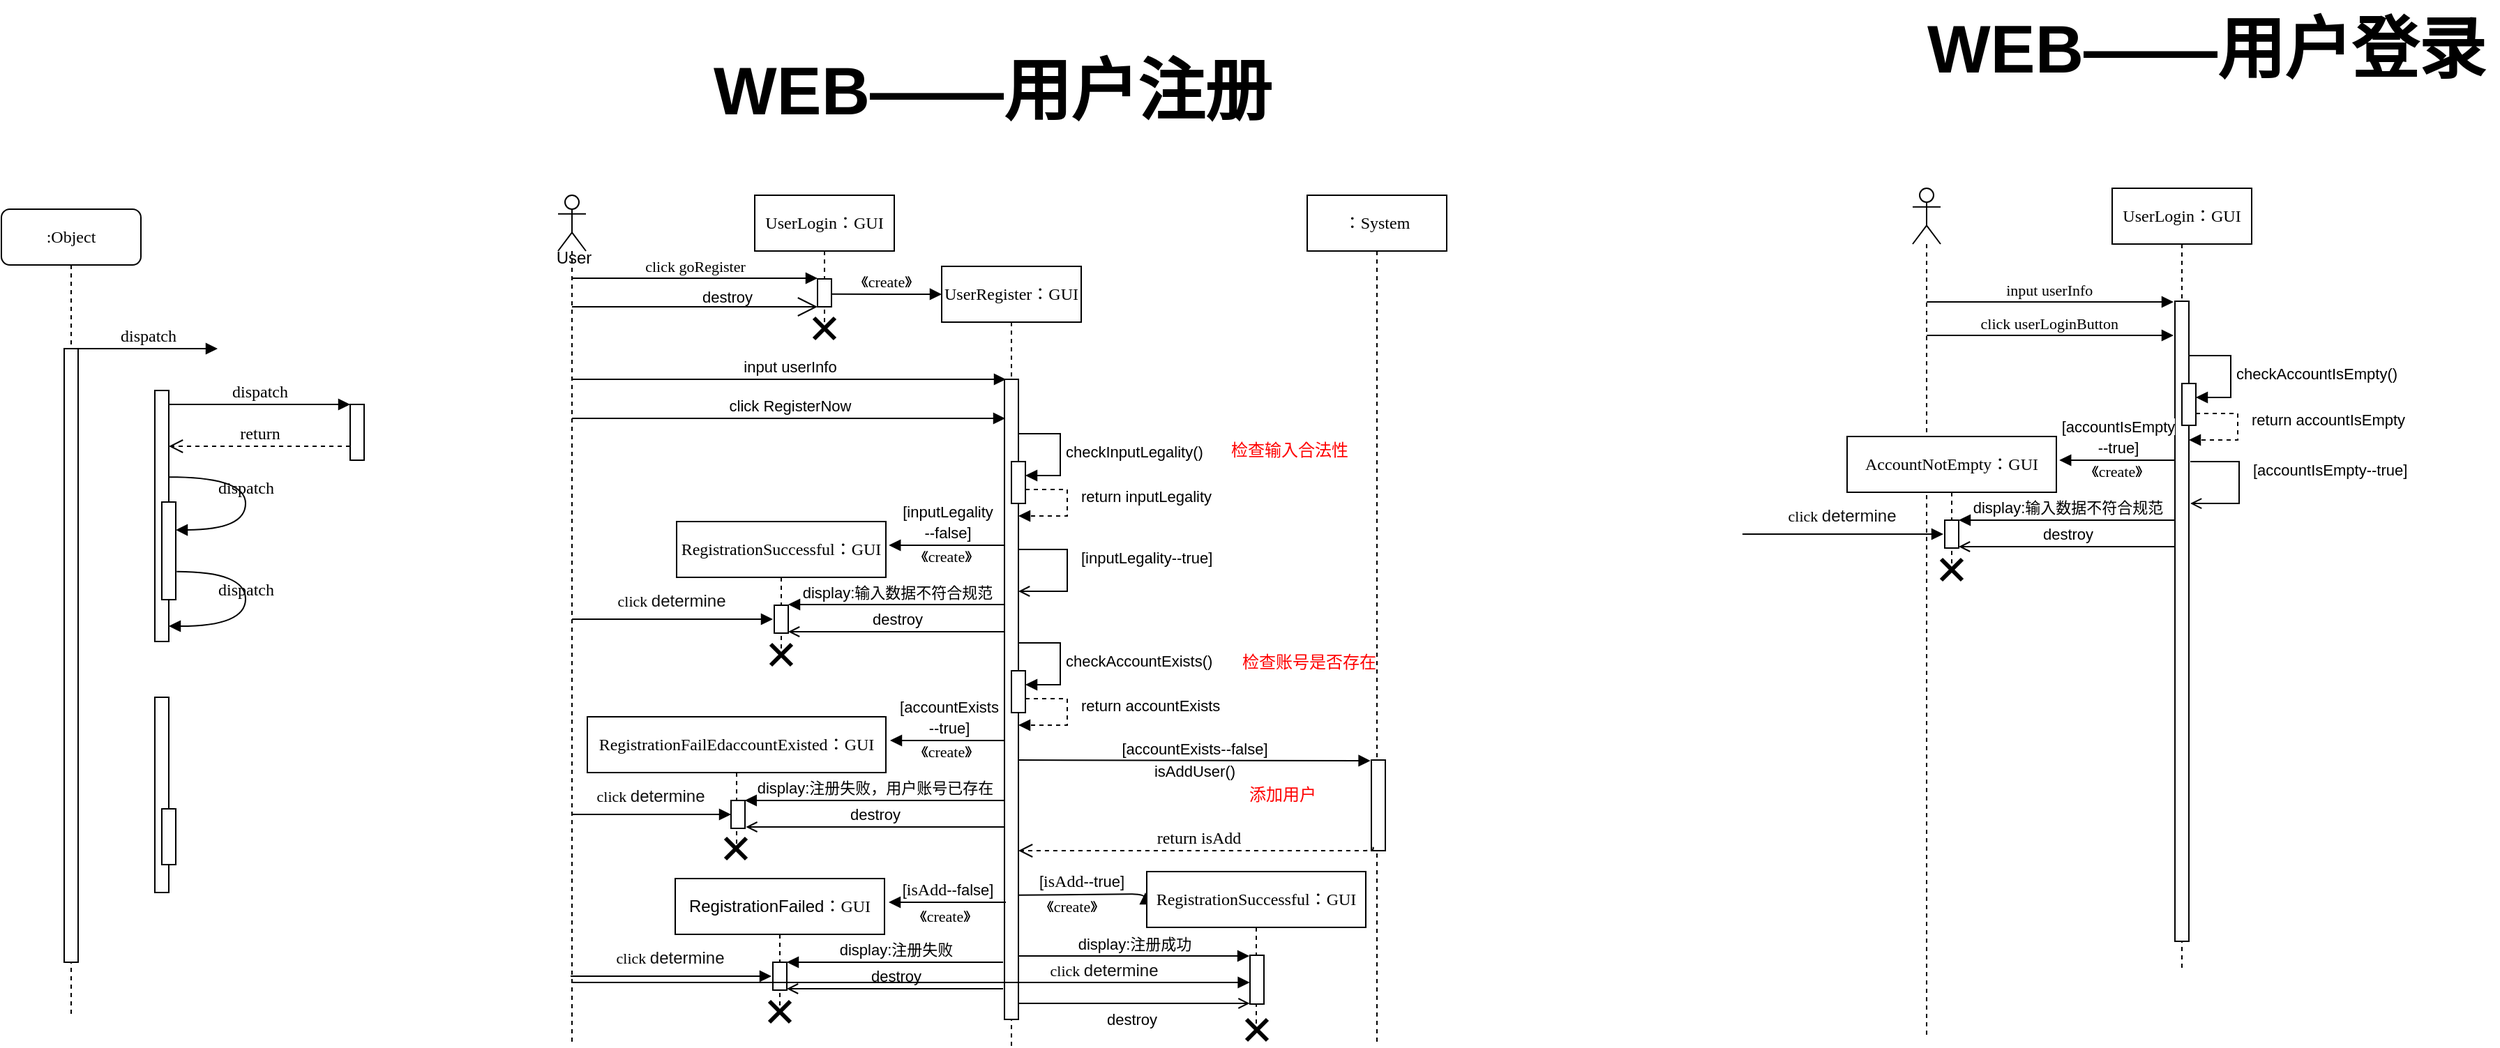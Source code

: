 <mxfile version="24.7.12">
  <diagram name="Page-1" id="13e1069c-82ec-6db2-03f1-153e76fe0fe0">
    <mxGraphModel dx="545" dy="1124" grid="1" gridSize="10" guides="1" tooltips="1" connect="1" arrows="1" fold="1" page="1" pageScale="1" pageWidth="1100" pageHeight="850" background="none" math="0" shadow="0">
      <root>
        <mxCell id="0" />
        <mxCell id="1" parent="0" />
        <mxCell id="7baba1c4bc27f4b0-8" value=":Object" style="shape=umlLifeline;perimeter=lifelinePerimeter;whiteSpace=wrap;html=1;container=1;collapsible=0;recursiveResize=0;outlineConnect=0;rounded=1;shadow=0;comic=0;labelBackgroundColor=none;strokeWidth=1;fontFamily=Verdana;fontSize=12;align=center;" parent="1" vertex="1">
          <mxGeometry y="80" width="100" height="580" as="geometry" />
        </mxCell>
        <mxCell id="7baba1c4bc27f4b0-9" value="" style="html=1;points=[];perimeter=orthogonalPerimeter;rounded=0;shadow=0;comic=0;labelBackgroundColor=none;strokeWidth=1;fontFamily=Verdana;fontSize=12;align=center;" parent="7baba1c4bc27f4b0-8" vertex="1">
          <mxGeometry x="45" y="100" width="10" height="440" as="geometry" />
        </mxCell>
        <mxCell id="7baba1c4bc27f4b0-16" value="" style="html=1;points=[];perimeter=orthogonalPerimeter;rounded=0;shadow=0;comic=0;labelBackgroundColor=none;strokeWidth=1;fontFamily=Verdana;fontSize=12;align=center;" parent="1" vertex="1">
          <mxGeometry x="110" y="210" width="10" height="180" as="geometry" />
        </mxCell>
        <mxCell id="7baba1c4bc27f4b0-19" value="" style="html=1;points=[];perimeter=orthogonalPerimeter;rounded=0;shadow=0;comic=0;labelBackgroundColor=none;strokeWidth=1;fontFamily=Verdana;fontSize=12;align=center;" parent="1" vertex="1">
          <mxGeometry x="250" y="220" width="10" height="40" as="geometry" />
        </mxCell>
        <mxCell id="7baba1c4bc27f4b0-20" value="dispatch" style="html=1;verticalAlign=bottom;endArrow=block;entryX=0;entryY=0;labelBackgroundColor=none;fontFamily=Verdana;fontSize=12;edgeStyle=elbowEdgeStyle;elbow=vertical;" parent="1" source="7baba1c4bc27f4b0-16" target="7baba1c4bc27f4b0-19" edge="1">
          <mxGeometry relative="1" as="geometry">
            <mxPoint x="175" y="220" as="sourcePoint" />
          </mxGeometry>
        </mxCell>
        <mxCell id="7baba1c4bc27f4b0-21" value="return" style="html=1;verticalAlign=bottom;endArrow=open;dashed=1;endSize=8;labelBackgroundColor=none;fontFamily=Verdana;fontSize=12;edgeStyle=elbowEdgeStyle;elbow=vertical;" parent="1" source="7baba1c4bc27f4b0-19" target="7baba1c4bc27f4b0-16" edge="1">
          <mxGeometry relative="1" as="geometry">
            <mxPoint x="175" y="296" as="targetPoint" />
            <Array as="points">
              <mxPoint x="195" y="250" />
              <mxPoint x="225" y="250" />
            </Array>
          </mxGeometry>
        </mxCell>
        <mxCell id="7baba1c4bc27f4b0-22" value="" style="html=1;points=[];perimeter=orthogonalPerimeter;rounded=0;shadow=0;comic=0;labelBackgroundColor=none;strokeWidth=1;fontFamily=Verdana;fontSize=12;align=center;" parent="1" vertex="1">
          <mxGeometry x="110" y="430" width="10" height="140" as="geometry" />
        </mxCell>
        <mxCell id="7baba1c4bc27f4b0-11" value="dispatch" style="html=1;verticalAlign=bottom;endArrow=block;entryX=0;entryY=0;labelBackgroundColor=none;fontFamily=Verdana;fontSize=12;edgeStyle=elbowEdgeStyle;elbow=vertical;" parent="1" source="7baba1c4bc27f4b0-9" edge="1">
          <mxGeometry relative="1" as="geometry">
            <mxPoint x="110" y="190" as="sourcePoint" />
            <mxPoint x="155" y="180" as="targetPoint" />
          </mxGeometry>
        </mxCell>
        <mxCell id="7baba1c4bc27f4b0-34" value="" style="html=1;points=[];perimeter=orthogonalPerimeter;rounded=0;shadow=0;comic=0;labelBackgroundColor=none;strokeWidth=1;fontFamily=Verdana;fontSize=12;align=center;" parent="1" vertex="1">
          <mxGeometry x="115" y="290" width="10" height="70" as="geometry" />
        </mxCell>
        <mxCell id="7baba1c4bc27f4b0-35" value="dispatch" style="html=1;verticalAlign=bottom;endArrow=block;labelBackgroundColor=none;fontFamily=Verdana;fontSize=12;elbow=vertical;edgeStyle=orthogonalEdgeStyle;curved=1;entryX=1;entryY=0.286;entryPerimeter=0;exitX=1.038;exitY=0.345;exitPerimeter=0;" parent="1" source="7baba1c4bc27f4b0-16" target="7baba1c4bc27f4b0-34" edge="1">
          <mxGeometry relative="1" as="geometry">
            <mxPoint x="-10" y="220" as="sourcePoint" />
            <mxPoint x="120" y="220" as="targetPoint" />
            <Array as="points">
              <mxPoint x="175" y="272" />
              <mxPoint x="175" y="310" />
            </Array>
          </mxGeometry>
        </mxCell>
        <mxCell id="7baba1c4bc27f4b0-36" value="dispatch" style="html=1;verticalAlign=bottom;endArrow=block;labelBackgroundColor=none;fontFamily=Verdana;fontSize=12;elbow=vertical;edgeStyle=orthogonalEdgeStyle;curved=1;exitX=1.066;exitY=0.713;exitPerimeter=0;" parent="1" source="7baba1c4bc27f4b0-34" edge="1">
          <mxGeometry relative="1" as="geometry">
            <mxPoint x="135.333" y="340" as="sourcePoint" />
            <mxPoint x="120" y="379" as="targetPoint" />
            <Array as="points">
              <mxPoint x="175" y="340" />
              <mxPoint x="175" y="379" />
            </Array>
          </mxGeometry>
        </mxCell>
        <mxCell id="7baba1c4bc27f4b0-37" value="" style="html=1;points=[];perimeter=orthogonalPerimeter;rounded=0;shadow=0;comic=0;labelBackgroundColor=none;strokeWidth=1;fontFamily=Verdana;fontSize=12;align=center;" parent="1" vertex="1">
          <mxGeometry x="115" y="510" width="10" height="40" as="geometry" />
        </mxCell>
        <mxCell id="dKDymttxxlob6EriKpyw-1" value="" style="shape=umlLifeline;perimeter=lifelinePerimeter;whiteSpace=wrap;html=1;container=1;dropTarget=0;collapsible=0;recursiveResize=0;outlineConnect=0;portConstraint=eastwest;newEdgeStyle={&quot;curved&quot;:0,&quot;rounded&quot;:0};participant=umlActor;" parent="1" vertex="1">
          <mxGeometry x="399" y="70" width="20" height="610" as="geometry" />
        </mxCell>
        <mxCell id="oTFlbFTRBiyo8Uv9YIAy-1" value="User" style="text;html=1;align=center;verticalAlign=middle;resizable=0;points=[];autosize=1;strokeColor=none;fillColor=none;" vertex="1" parent="1">
          <mxGeometry x="385" y="100" width="50" height="30" as="geometry" />
        </mxCell>
        <mxCell id="oTFlbFTRBiyo8Uv9YIAy-3" value="&lt;font style=&quot;font-size: 12px;&quot; face=&quot;Verdana&quot;&gt;UserLogin：GUI&lt;/font&gt;" style="shape=umlLifeline;perimeter=lifelinePerimeter;whiteSpace=wrap;html=1;container=1;dropTarget=0;collapsible=0;recursiveResize=0;outlineConnect=0;portConstraint=eastwest;newEdgeStyle={&quot;curved&quot;:0,&quot;rounded&quot;:0};" vertex="1" parent="1">
          <mxGeometry x="540" y="70" width="100" height="100" as="geometry" />
        </mxCell>
        <mxCell id="oTFlbFTRBiyo8Uv9YIAy-15" value="" style="shape=umlDestroy;whiteSpace=wrap;html=1;strokeWidth=3;targetShapes=umlLifeline;" vertex="1" parent="oTFlbFTRBiyo8Uv9YIAy-3">
          <mxGeometry x="42.5" y="88" width="15" height="15" as="geometry" />
        </mxCell>
        <mxCell id="oTFlbFTRBiyo8Uv9YIAy-5" value="" style="html=1;points=[];perimeter=orthogonalPerimeter;rounded=0;shadow=0;comic=0;labelBackgroundColor=none;strokeWidth=1;fontFamily=Verdana;fontSize=12;align=center;" vertex="1" parent="1">
          <mxGeometry x="585" y="130" width="10" height="20" as="geometry" />
        </mxCell>
        <mxCell id="oTFlbFTRBiyo8Uv9YIAy-7" value="&lt;font style=&quot;font-size: 11px;&quot;&gt;click&amp;nbsp;goRegister&lt;/font&gt;" style="html=1;verticalAlign=bottom;endArrow=block;entryX=0;entryY=0;labelBackgroundColor=none;fontFamily=Verdana;fontSize=12;edgeStyle=elbowEdgeStyle;elbow=vertical;" edge="1" parent="1" source="dKDymttxxlob6EriKpyw-1">
          <mxGeometry relative="1" as="geometry">
            <mxPoint x="480" y="130" as="sourcePoint" />
            <mxPoint x="585" y="129.5" as="targetPoint" />
          </mxGeometry>
        </mxCell>
        <mxCell id="oTFlbFTRBiyo8Uv9YIAy-8" value="&lt;p class=&quot;MsoNormal&quot;&gt;&lt;font style=&quot;font-size: 12px;&quot; face=&quot;Verdana&quot;&gt;UserRegister：GUI&lt;/font&gt;&lt;/p&gt;" style="shape=umlLifeline;perimeter=lifelinePerimeter;whiteSpace=wrap;html=1;container=1;dropTarget=0;collapsible=0;recursiveResize=0;outlineConnect=0;portConstraint=eastwest;newEdgeStyle={&quot;curved&quot;:0,&quot;rounded&quot;:0};" vertex="1" parent="1">
          <mxGeometry x="674" y="121" width="100" height="559" as="geometry" />
        </mxCell>
        <mxCell id="oTFlbFTRBiyo8Uv9YIAy-13" value="" style="html=1;points=[[0,0,0,0,5],[0,1,0,0,-5],[1,0,0,0,5],[1,1,0,0,-5]];perimeter=orthogonalPerimeter;outlineConnect=0;targetShapes=umlLifeline;portConstraint=eastwest;newEdgeStyle={&quot;curved&quot;:0,&quot;rounded&quot;:0};" vertex="1" parent="oTFlbFTRBiyo8Uv9YIAy-8">
          <mxGeometry x="45" y="81" width="10" height="459" as="geometry" />
        </mxCell>
        <mxCell id="oTFlbFTRBiyo8Uv9YIAy-17" value="" style="html=1;points=[[0,0,0,0,5],[0,1,0,0,-5],[1,0,0,0,5],[1,1,0,0,-5]];perimeter=orthogonalPerimeter;outlineConnect=0;targetShapes=umlLifeline;portConstraint=eastwest;newEdgeStyle={&quot;curved&quot;:0,&quot;rounded&quot;:0};" vertex="1" parent="oTFlbFTRBiyo8Uv9YIAy-8">
          <mxGeometry x="50" y="140" width="10" height="30" as="geometry" />
        </mxCell>
        <mxCell id="oTFlbFTRBiyo8Uv9YIAy-18" value="checkInputLegality()" style="html=1;align=left;spacingLeft=2;endArrow=block;rounded=0;edgeStyle=orthogonalEdgeStyle;curved=0;rounded=0;" edge="1" target="oTFlbFTRBiyo8Uv9YIAy-17" parent="oTFlbFTRBiyo8Uv9YIAy-8">
          <mxGeometry x="0.005" relative="1" as="geometry">
            <mxPoint x="55" y="120" as="sourcePoint" />
            <Array as="points">
              <mxPoint x="85" y="150" />
            </Array>
            <mxPoint as="offset" />
          </mxGeometry>
        </mxCell>
        <mxCell id="oTFlbFTRBiyo8Uv9YIAy-9" value="" style="endArrow=open;endFill=1;endSize=12;html=1;rounded=0;" edge="1" parent="1" source="dKDymttxxlob6EriKpyw-1">
          <mxGeometry width="160" relative="1" as="geometry">
            <mxPoint x="470" y="150" as="sourcePoint" />
            <mxPoint x="585" y="150" as="targetPoint" />
          </mxGeometry>
        </mxCell>
        <mxCell id="oTFlbFTRBiyo8Uv9YIAy-10" value="&lt;font style=&quot;font-size: 11px;&quot;&gt;destroy&lt;/font&gt;" style="text;html=1;align=center;verticalAlign=middle;resizable=0;points=[];autosize=1;strokeColor=none;fillColor=none;" vertex="1" parent="1">
          <mxGeometry x="490" y="128" width="60" height="30" as="geometry" />
        </mxCell>
        <mxCell id="oTFlbFTRBiyo8Uv9YIAy-11" value="&lt;font style=&quot;font-size: 11px;&quot;&gt;《create》&lt;/font&gt;" style="html=1;verticalAlign=bottom;endArrow=block;entryX=0;entryY=0;labelBackgroundColor=none;fontFamily=Verdana;fontSize=12;edgeStyle=elbowEdgeStyle;elbow=vertical;exitX=0.95;exitY=0.545;exitDx=0;exitDy=0;exitPerimeter=0;" edge="1" parent="1" source="oTFlbFTRBiyo8Uv9YIAy-5">
          <mxGeometry x="0.004" relative="1" as="geometry">
            <mxPoint x="610" y="141" as="sourcePoint" />
            <mxPoint x="674" y="140.93" as="targetPoint" />
            <mxPoint as="offset" />
          </mxGeometry>
        </mxCell>
        <mxCell id="oTFlbFTRBiyo8Uv9YIAy-12" value="&lt;p class=&quot;MsoNormal&quot;&gt;&lt;font style=&quot;font-size: 12px;&quot; face=&quot;Verdana&quot;&gt;：System&lt;/font&gt;&lt;/p&gt;" style="shape=umlLifeline;perimeter=lifelinePerimeter;whiteSpace=wrap;html=1;container=1;dropTarget=0;collapsible=0;recursiveResize=0;outlineConnect=0;portConstraint=eastwest;newEdgeStyle={&quot;curved&quot;:0,&quot;rounded&quot;:0};" vertex="1" parent="1">
          <mxGeometry x="936" y="70" width="100" height="610" as="geometry" />
        </mxCell>
        <mxCell id="oTFlbFTRBiyo8Uv9YIAy-14" value="&lt;font face=&quot;Helvetica&quot; style=&quot;font-size: 11px;&quot;&gt;input&amp;nbsp;userInfo&lt;/font&gt;" style="html=1;verticalAlign=bottom;endArrow=block;entryX=0;entryY=0;labelBackgroundColor=none;fontFamily=Verdana;fontSize=12;edgeStyle=elbowEdgeStyle;elbow=vertical;" edge="1" parent="1" source="dKDymttxxlob6EriKpyw-1">
          <mxGeometry x="0.001" relative="1" as="geometry">
            <mxPoint x="469.5" y="202" as="sourcePoint" />
            <mxPoint x="720" y="202" as="targetPoint" />
            <mxPoint as="offset" />
          </mxGeometry>
        </mxCell>
        <mxCell id="oTFlbFTRBiyo8Uv9YIAy-16" value="&lt;font face=&quot;Helvetica&quot; style=&quot;font-size: 11px;&quot;&gt;click&amp;nbsp;RegisterNow&lt;/font&gt;" style="html=1;verticalAlign=bottom;endArrow=block;entryX=0;entryY=0;labelBackgroundColor=none;fontFamily=Verdana;fontSize=12;edgeStyle=elbowEdgeStyle;elbow=vertical;" edge="1" parent="1" source="dKDymttxxlob6EriKpyw-1">
          <mxGeometry x="0.0" relative="1" as="geometry">
            <mxPoint x="469" y="230.14" as="sourcePoint" />
            <mxPoint x="719.5" y="230.14" as="targetPoint" />
            <mxPoint as="offset" />
          </mxGeometry>
        </mxCell>
        <mxCell id="oTFlbFTRBiyo8Uv9YIAy-19" value="return&amp;nbsp;inputLegality" style="html=1;align=left;spacingLeft=2;endArrow=block;rounded=0;edgeStyle=orthogonalEdgeStyle;curved=0;rounded=0;dashed=1;" edge="1" parent="1" target="oTFlbFTRBiyo8Uv9YIAy-13">
          <mxGeometry x="-0.179" y="6" relative="1" as="geometry">
            <mxPoint x="734" y="281" as="sourcePoint" />
            <Array as="points">
              <mxPoint x="764" y="281" />
              <mxPoint x="764" y="300" />
            </Array>
            <mxPoint x="739" y="311" as="targetPoint" />
            <mxPoint as="offset" />
          </mxGeometry>
        </mxCell>
        <mxCell id="oTFlbFTRBiyo8Uv9YIAy-20" value="&lt;span style=&quot;font-family: Helvetica; font-size: 11px; text-align: left; background-color: rgb(255, 255, 255);&quot;&gt;[accountExists--false]&lt;/span&gt;" style="html=1;verticalAlign=bottom;endArrow=block;labelBackgroundColor=none;fontFamily=Verdana;fontSize=12;edgeStyle=elbowEdgeStyle;elbow=vertical;entryX=-0.071;entryY=0.008;entryDx=0;entryDy=0;entryPerimeter=0;" edge="1" parent="1" target="oTFlbFTRBiyo8Uv9YIAy-47">
          <mxGeometry x="-0.002" relative="1" as="geometry">
            <mxPoint x="729" y="475" as="sourcePoint" />
            <mxPoint x="880" y="475" as="targetPoint" />
            <mxPoint as="offset" />
          </mxGeometry>
        </mxCell>
        <mxCell id="oTFlbFTRBiyo8Uv9YIAy-21" value="&lt;span style=&quot;font-family: Helvetica; font-size: 11px; text-align: left; background-color: rgb(255, 255, 255);&quot;&gt;[inputLegality&lt;/span&gt;&lt;div&gt;&lt;span style=&quot;font-family: Helvetica; font-size: 11px; text-align: left; background-color: rgb(255, 255, 255);&quot;&gt;--false]&lt;/span&gt;&lt;/div&gt;" style="html=1;verticalAlign=bottom;endArrow=block;labelBackgroundColor=none;fontFamily=Verdana;fontSize=12;edgeStyle=elbowEdgeStyle;elbow=vertical;entryX=1.014;entryY=0.176;entryDx=0;entryDy=0;entryPerimeter=0;" edge="1" parent="1" source="oTFlbFTRBiyo8Uv9YIAy-13" target="oTFlbFTRBiyo8Uv9YIAy-27">
          <mxGeometry x="-0.009" relative="1" as="geometry">
            <mxPoint x="700" y="325" as="sourcePoint" />
            <mxPoint x="650" y="325" as="targetPoint" />
            <mxPoint as="offset" />
          </mxGeometry>
        </mxCell>
        <mxCell id="oTFlbFTRBiyo8Uv9YIAy-22" value="" style="html=1;points=[[0,0,0,0,5],[0,1,0,0,-5],[1,0,0,0,5],[1,1,0,0,-5]];perimeter=orthogonalPerimeter;outlineConnect=0;targetShapes=umlLifeline;portConstraint=eastwest;newEdgeStyle={&quot;curved&quot;:0,&quot;rounded&quot;:0};" vertex="1" parent="1">
          <mxGeometry x="724" y="411" width="10" height="30" as="geometry" />
        </mxCell>
        <mxCell id="oTFlbFTRBiyo8Uv9YIAy-23" value="checkAccountExists()" style="html=1;align=left;spacingLeft=2;endArrow=block;rounded=0;edgeStyle=orthogonalEdgeStyle;curved=0;rounded=0;" edge="1" parent="1" target="oTFlbFTRBiyo8Uv9YIAy-22">
          <mxGeometry x="0.004" relative="1" as="geometry">
            <mxPoint x="729" y="391" as="sourcePoint" />
            <Array as="points">
              <mxPoint x="759" y="421" />
            </Array>
            <mxPoint as="offset" />
          </mxGeometry>
        </mxCell>
        <mxCell id="oTFlbFTRBiyo8Uv9YIAy-25" value="[inputLegality--true]" style="html=1;align=left;spacingLeft=2;endArrow=open;rounded=0;edgeStyle=orthogonalEdgeStyle;curved=0;rounded=0;endFill=0;" edge="1" parent="1">
          <mxGeometry x="-0.177" y="6" relative="1" as="geometry">
            <mxPoint x="729" y="323.989" as="sourcePoint" />
            <Array as="points">
              <mxPoint x="764" y="324" />
              <mxPoint x="764" y="354" />
            </Array>
            <mxPoint x="729" y="354" as="targetPoint" />
            <mxPoint as="offset" />
          </mxGeometry>
        </mxCell>
        <mxCell id="oTFlbFTRBiyo8Uv9YIAy-27" value="&lt;font face=&quot;Verdana&quot; style=&quot;font-size: 12px;&quot;&gt;&lt;span style=&quot;background-color: initial;&quot;&gt;RegistrationSuccessful&lt;/span&gt;：GUI&lt;/font&gt;" style="shape=umlLifeline;perimeter=lifelinePerimeter;whiteSpace=wrap;html=1;container=1;dropTarget=0;collapsible=0;recursiveResize=0;outlineConnect=0;portConstraint=eastwest;newEdgeStyle={&quot;curved&quot;:0,&quot;rounded&quot;:0};" vertex="1" parent="1">
          <mxGeometry x="484" y="304" width="150" height="96" as="geometry" />
        </mxCell>
        <mxCell id="oTFlbFTRBiyo8Uv9YIAy-28" value="" style="shape=umlDestroy;whiteSpace=wrap;html=1;strokeWidth=3;targetShapes=umlLifeline;" vertex="1" parent="oTFlbFTRBiyo8Uv9YIAy-27">
          <mxGeometry x="67.5" y="88" width="15" height="15" as="geometry" />
        </mxCell>
        <mxCell id="oTFlbFTRBiyo8Uv9YIAy-29" value="" style="html=1;points=[];perimeter=orthogonalPerimeter;rounded=0;shadow=0;comic=0;labelBackgroundColor=none;strokeWidth=1;fontFamily=Verdana;fontSize=12;align=center;" vertex="1" parent="1">
          <mxGeometry x="554" y="364" width="10" height="20" as="geometry" />
        </mxCell>
        <mxCell id="oTFlbFTRBiyo8Uv9YIAy-32" value="&lt;span style=&quot;font-family: Verdana; font-size: 11px;&quot;&gt;《create》&lt;/span&gt;" style="text;html=1;align=center;verticalAlign=middle;resizable=0;points=[];autosize=1;strokeColor=none;fillColor=none;" vertex="1" parent="1">
          <mxGeometry x="637" y="314" width="80" height="30" as="geometry" />
        </mxCell>
        <mxCell id="oTFlbFTRBiyo8Uv9YIAy-33" value="&lt;font face=&quot;Helvetica&quot; style=&quot;font-size: 11px;&quot;&gt;display:输入数据不符合规范&lt;/font&gt;" style="html=1;verticalAlign=bottom;endArrow=block;entryX=0;entryY=0;labelBackgroundColor=none;fontFamily=Verdana;fontSize=12;edgeStyle=elbowEdgeStyle;elbow=vertical;" edge="1" parent="1" source="oTFlbFTRBiyo8Uv9YIAy-13">
          <mxGeometry x="0.0" relative="1" as="geometry">
            <mxPoint x="679.25" y="363.58" as="sourcePoint" />
            <mxPoint x="564" y="363.58" as="targetPoint" />
            <mxPoint as="offset" />
          </mxGeometry>
        </mxCell>
        <mxCell id="oTFlbFTRBiyo8Uv9YIAy-34" value="&lt;font style=&quot;font-size: 11px;&quot; face=&quot;Helvetica&quot;&gt;destroy&lt;/font&gt;" style="html=1;verticalAlign=bottom;endArrow=open;entryX=0;entryY=0;labelBackgroundColor=none;fontFamily=Verdana;fontSize=12;edgeStyle=elbowEdgeStyle;elbow=vertical;endFill=0;" edge="1" parent="1" source="oTFlbFTRBiyo8Uv9YIAy-13">
          <mxGeometry x="0.0" relative="1" as="geometry">
            <mxPoint x="679.25" y="383" as="sourcePoint" />
            <mxPoint x="564" y="383" as="targetPoint" />
            <mxPoint as="offset" />
          </mxGeometry>
        </mxCell>
        <mxCell id="oTFlbFTRBiyo8Uv9YIAy-35" value="&lt;font style=&quot;font-size: 11px;&quot;&gt;click&amp;nbsp;&lt;/font&gt;&lt;span style=&quot;color: rgb(17, 17, 17); text-align: left; text-wrap: wrap; background-color: rgb(255, 255, 255);&quot;&gt;&lt;font style=&quot;font-size: 12px;&quot; face=&quot;Helvetica&quot;&gt;determine&lt;/font&gt;&lt;/span&gt;" style="html=1;verticalAlign=bottom;endArrow=block;entryX=0;entryY=0;labelBackgroundColor=none;fontFamily=Verdana;fontSize=12;edgeStyle=elbowEdgeStyle;elbow=vertical;" edge="1" parent="1" source="dKDymttxxlob6EriKpyw-1">
          <mxGeometry x="-0.025" y="4" relative="1" as="geometry">
            <mxPoint x="478" y="374.25" as="sourcePoint" />
            <mxPoint x="553" y="373.75" as="targetPoint" />
            <mxPoint as="offset" />
          </mxGeometry>
        </mxCell>
        <mxCell id="oTFlbFTRBiyo8Uv9YIAy-36" value="return&amp;nbsp;accountExists" style="html=1;align=left;spacingLeft=2;endArrow=block;rounded=0;edgeStyle=orthogonalEdgeStyle;curved=0;rounded=0;dashed=1;" edge="1" parent="1">
          <mxGeometry x="-0.18" y="6" relative="1" as="geometry">
            <mxPoint x="734" y="431" as="sourcePoint" />
            <Array as="points">
              <mxPoint x="764" y="431" />
              <mxPoint x="764" y="450" />
            </Array>
            <mxPoint x="729" y="450" as="targetPoint" />
            <mxPoint as="offset" />
          </mxGeometry>
        </mxCell>
        <mxCell id="oTFlbFTRBiyo8Uv9YIAy-37" value="&lt;span style=&quot;font-family: Helvetica; font-size: 11px; text-align: left; background-color: rgb(255, 255, 255);&quot;&gt;[&lt;/span&gt;&lt;span style=&quot;font-family: Helvetica; font-size: 11px; text-align: left; background-color: rgb(255, 255, 255);&quot;&gt;accountExists&lt;/span&gt;&lt;div&gt;&lt;span style=&quot;font-family: Helvetica; font-size: 11px; text-align: left; background-color: rgb(255, 255, 255);&quot;&gt;--true]&lt;/span&gt;&lt;/div&gt;" style="html=1;verticalAlign=bottom;endArrow=block;labelBackgroundColor=none;fontFamily=Verdana;fontSize=12;edgeStyle=elbowEdgeStyle;elbow=vertical;entryX=1.014;entryY=0.176;entryDx=0;entryDy=0;entryPerimeter=0;" edge="1" parent="1" target="oTFlbFTRBiyo8Uv9YIAy-38">
          <mxGeometry x="-0.009" relative="1" as="geometry">
            <mxPoint x="719" y="461" as="sourcePoint" />
            <mxPoint x="650" y="465" as="targetPoint" />
            <mxPoint as="offset" />
          </mxGeometry>
        </mxCell>
        <mxCell id="oTFlbFTRBiyo8Uv9YIAy-38" value="&lt;span style=&quot;background-color: initial;&quot;&gt;&lt;font style=&quot;font-size: 12px;&quot; face=&quot;Verdana&quot;&gt;RegistrationFailEdaccountExisted&lt;/font&gt;&lt;/span&gt;&lt;font face=&quot;Verdana&quot; style=&quot;font-size: 12px;&quot;&gt;：GUI&lt;/font&gt;" style="shape=umlLifeline;perimeter=lifelinePerimeter;whiteSpace=wrap;html=1;container=1;dropTarget=0;collapsible=0;recursiveResize=0;outlineConnect=0;portConstraint=eastwest;newEdgeStyle={&quot;curved&quot;:0,&quot;rounded&quot;:0};" vertex="1" parent="1">
          <mxGeometry x="420" y="444" width="214" height="96" as="geometry" />
        </mxCell>
        <mxCell id="oTFlbFTRBiyo8Uv9YIAy-39" value="" style="shape=umlDestroy;whiteSpace=wrap;html=1;strokeWidth=3;targetShapes=umlLifeline;" vertex="1" parent="oTFlbFTRBiyo8Uv9YIAy-38">
          <mxGeometry x="99" y="87" width="15" height="15" as="geometry" />
        </mxCell>
        <mxCell id="oTFlbFTRBiyo8Uv9YIAy-40" value="" style="html=1;points=[];perimeter=orthogonalPerimeter;rounded=0;shadow=0;comic=0;labelBackgroundColor=none;strokeWidth=1;fontFamily=Verdana;fontSize=12;align=center;" vertex="1" parent="1">
          <mxGeometry x="523" y="504" width="10" height="20" as="geometry" />
        </mxCell>
        <mxCell id="oTFlbFTRBiyo8Uv9YIAy-41" value="&lt;span style=&quot;font-family: Verdana; font-size: 11px;&quot;&gt;《create》&lt;/span&gt;" style="text;html=1;align=center;verticalAlign=middle;resizable=0;points=[];autosize=1;strokeColor=none;fillColor=none;" vertex="1" parent="1">
          <mxGeometry x="637" y="454" width="80" height="30" as="geometry" />
        </mxCell>
        <mxCell id="oTFlbFTRBiyo8Uv9YIAy-42" value="&lt;font face=&quot;Helvetica&quot; style=&quot;font-size: 11px;&quot;&gt;display:注册失败，用户账号已存在&lt;/font&gt;" style="html=1;verticalAlign=bottom;endArrow=block;entryX=0.987;entryY=0.003;labelBackgroundColor=none;fontFamily=Verdana;fontSize=12;edgeStyle=elbowEdgeStyle;elbow=vertical;entryDx=0;entryDy=0;entryPerimeter=0;" edge="1" parent="1" target="oTFlbFTRBiyo8Uv9YIAy-40">
          <mxGeometry x="0.004" relative="1" as="geometry">
            <mxPoint x="719" y="504" as="sourcePoint" />
            <mxPoint x="564" y="503.58" as="targetPoint" />
            <mxPoint as="offset" />
          </mxGeometry>
        </mxCell>
        <mxCell id="oTFlbFTRBiyo8Uv9YIAy-43" value="&lt;font style=&quot;font-size: 11px;&quot; face=&quot;Helvetica&quot;&gt;destroy&lt;/font&gt;" style="html=1;verticalAlign=bottom;endArrow=open;entryX=1.067;entryY=0.963;labelBackgroundColor=none;fontFamily=Verdana;fontSize=12;edgeStyle=elbowEdgeStyle;elbow=vertical;endFill=0;entryDx=0;entryDy=0;entryPerimeter=0;" edge="1" parent="1" target="oTFlbFTRBiyo8Uv9YIAy-40">
          <mxGeometry x="0.004" relative="1" as="geometry">
            <mxPoint x="719" y="523" as="sourcePoint" />
            <mxPoint x="564" y="523" as="targetPoint" />
            <mxPoint as="offset" />
          </mxGeometry>
        </mxCell>
        <mxCell id="oTFlbFTRBiyo8Uv9YIAy-44" value="&lt;font style=&quot;font-size: 11px;&quot;&gt;click&amp;nbsp;&lt;/font&gt;&lt;span style=&quot;color: rgb(17, 17, 17); text-align: left; text-wrap: wrap; background-color: rgb(255, 255, 255);&quot;&gt;&lt;font style=&quot;font-size: 12px;&quot; face=&quot;Helvetica&quot;&gt;determine&lt;/font&gt;&lt;/span&gt;" style="html=1;verticalAlign=bottom;endArrow=block;labelBackgroundColor=none;fontFamily=Verdana;fontSize=12;edgeStyle=elbowEdgeStyle;elbow=vertical;entryX=0;entryY=0.51;entryDx=0;entryDy=0;entryPerimeter=0;" edge="1" parent="1" source="dKDymttxxlob6EriKpyw-1" target="oTFlbFTRBiyo8Uv9YIAy-40">
          <mxGeometry x="-0.025" y="4" relative="1" as="geometry">
            <mxPoint x="469" y="514" as="sourcePoint" />
            <mxPoint x="500" y="514" as="targetPoint" />
            <mxPoint as="offset" />
          </mxGeometry>
        </mxCell>
        <mxCell id="oTFlbFTRBiyo8Uv9YIAy-46" value="&lt;font style=&quot;font-size: 11px;&quot; face=&quot;Helvetica&quot;&gt;isAddUser()&lt;/font&gt;" style="text;html=1;align=center;verticalAlign=middle;resizable=0;points=[];autosize=1;strokeColor=none;fillColor=none;" vertex="1" parent="1">
          <mxGeometry x="815" y="468" width="80" height="30" as="geometry" />
        </mxCell>
        <mxCell id="oTFlbFTRBiyo8Uv9YIAy-47" value="" style="html=1;points=[];perimeter=orthogonalPerimeter;rounded=0;shadow=0;comic=0;labelBackgroundColor=none;strokeWidth=1;fontFamily=Verdana;fontSize=12;align=center;" vertex="1" parent="1">
          <mxGeometry x="982" y="475" width="10" height="65" as="geometry" />
        </mxCell>
        <mxCell id="oTFlbFTRBiyo8Uv9YIAy-48" value="&lt;span style=&quot;font-family: Helvetica; font-size: 11px; text-align: left; background-color: rgb(255, 255, 255);&quot;&gt;[&lt;/span&gt;isA&lt;span style=&quot;background-color: initial;&quot;&gt;dd&lt;/span&gt;&lt;span style=&quot;background-color: rgb(255, 255, 255); font-family: Helvetica; font-size: 11px; text-align: left;&quot;&gt;--false]&lt;/span&gt;" style="html=1;verticalAlign=bottom;endArrow=block;labelBackgroundColor=none;fontFamily=Verdana;fontSize=12;edgeStyle=elbowEdgeStyle;elbow=vertical;entryX=1.02;entryY=0.172;entryDx=0;entryDy=0;entryPerimeter=0;" edge="1" parent="1" target="oTFlbFTRBiyo8Uv9YIAy-49">
          <mxGeometry x="-0.009" relative="1" as="geometry">
            <mxPoint x="720" y="577" as="sourcePoint" />
            <mxPoint x="637.1" y="576.896" as="targetPoint" />
            <mxPoint as="offset" />
          </mxGeometry>
        </mxCell>
        <mxCell id="oTFlbFTRBiyo8Uv9YIAy-49" value="&lt;span style=&quot;background-color: initial;&quot;&gt;&lt;font style=&quot;font-size: 12px;&quot; face=&quot;Helvetica&quot;&gt;RegistrationFailed&lt;/font&gt;&lt;/span&gt;&lt;font face=&quot;Verdana&quot; style=&quot;font-size: 12px;&quot;&gt;：GUI&lt;/font&gt;" style="shape=umlLifeline;perimeter=lifelinePerimeter;whiteSpace=wrap;html=1;container=1;dropTarget=0;collapsible=0;recursiveResize=0;outlineConnect=0;portConstraint=eastwest;newEdgeStyle={&quot;curved&quot;:0,&quot;rounded&quot;:0};" vertex="1" parent="1">
          <mxGeometry x="483" y="560" width="150" height="96" as="geometry" />
        </mxCell>
        <mxCell id="oTFlbFTRBiyo8Uv9YIAy-50" value="" style="shape=umlDestroy;whiteSpace=wrap;html=1;strokeWidth=3;targetShapes=umlLifeline;" vertex="1" parent="oTFlbFTRBiyo8Uv9YIAy-49">
          <mxGeometry x="67.5" y="88" width="15" height="15" as="geometry" />
        </mxCell>
        <mxCell id="oTFlbFTRBiyo8Uv9YIAy-51" value="" style="html=1;points=[];perimeter=orthogonalPerimeter;rounded=0;shadow=0;comic=0;labelBackgroundColor=none;strokeWidth=1;fontFamily=Verdana;fontSize=12;align=center;" vertex="1" parent="1">
          <mxGeometry x="553" y="620" width="10" height="20" as="geometry" />
        </mxCell>
        <mxCell id="oTFlbFTRBiyo8Uv9YIAy-52" value="&lt;span style=&quot;font-family: Verdana; font-size: 11px;&quot;&gt;《create》&lt;/span&gt;" style="text;html=1;align=center;verticalAlign=middle;resizable=0;points=[];autosize=1;strokeColor=none;fillColor=none;" vertex="1" parent="1">
          <mxGeometry x="636" y="572" width="80" height="30" as="geometry" />
        </mxCell>
        <mxCell id="oTFlbFTRBiyo8Uv9YIAy-53" value="&lt;font face=&quot;Helvetica&quot; style=&quot;font-size: 11px;&quot;&gt;display:注册失败&lt;/font&gt;" style="html=1;verticalAlign=bottom;endArrow=block;entryX=0;entryY=0;labelBackgroundColor=none;fontFamily=Verdana;fontSize=12;edgeStyle=elbowEdgeStyle;elbow=vertical;" edge="1" parent="1">
          <mxGeometry x="0.0" relative="1" as="geometry">
            <mxPoint x="718" y="620" as="sourcePoint" />
            <mxPoint x="563" y="619.58" as="targetPoint" />
            <mxPoint as="offset" />
          </mxGeometry>
        </mxCell>
        <mxCell id="oTFlbFTRBiyo8Uv9YIAy-54" value="&lt;font style=&quot;font-size: 11px;&quot; face=&quot;Helvetica&quot;&gt;destroy&lt;/font&gt;" style="html=1;verticalAlign=bottom;endArrow=open;entryX=0;entryY=0;labelBackgroundColor=none;fontFamily=Verdana;fontSize=12;edgeStyle=elbowEdgeStyle;elbow=vertical;endFill=0;" edge="1" parent="1">
          <mxGeometry x="0.0" relative="1" as="geometry">
            <mxPoint x="718" y="639" as="sourcePoint" />
            <mxPoint x="563" y="639" as="targetPoint" />
            <mxPoint as="offset" />
          </mxGeometry>
        </mxCell>
        <mxCell id="oTFlbFTRBiyo8Uv9YIAy-55" value="&lt;font style=&quot;font-size: 11px;&quot;&gt;click&amp;nbsp;&lt;/font&gt;&lt;span style=&quot;color: rgb(17, 17, 17); text-align: left; text-wrap: wrap; background-color: rgb(255, 255, 255);&quot;&gt;&lt;font style=&quot;font-size: 12px;&quot; face=&quot;Helvetica&quot;&gt;determine&lt;/font&gt;&lt;/span&gt;" style="html=1;verticalAlign=bottom;endArrow=block;entryX=0;entryY=0;labelBackgroundColor=none;fontFamily=Verdana;fontSize=12;edgeStyle=elbowEdgeStyle;elbow=vertical;" edge="1" parent="1">
          <mxGeometry x="-0.025" y="4" relative="1" as="geometry">
            <mxPoint x="408" y="630" as="sourcePoint" />
            <mxPoint x="552" y="629.75" as="targetPoint" />
            <mxPoint as="offset" />
          </mxGeometry>
        </mxCell>
        <mxCell id="oTFlbFTRBiyo8Uv9YIAy-56" value="&lt;span style=&quot;font-family: Helvetica; font-size: 11px; text-align: left; background-color: rgb(255, 255, 255);&quot;&gt;[&lt;/span&gt;isA&lt;span style=&quot;background-color: initial;&quot;&gt;dd&lt;/span&gt;&lt;span style=&quot;background-color: rgb(255, 255, 255); font-family: Helvetica; font-size: 11px; text-align: left;&quot;&gt;--true]&lt;/span&gt;" style="html=1;verticalAlign=bottom;endArrow=block;labelBackgroundColor=none;fontFamily=Verdana;fontSize=12;edgeStyle=elbowEdgeStyle;elbow=vertical;exitX=1.014;exitY=0.176;exitDx=0;exitDy=0;exitPerimeter=0;" edge="1" parent="1">
          <mxGeometry x="-0.009" relative="1" as="geometry">
            <mxPoint x="729.1" y="571.896" as="sourcePoint" />
            <mxPoint x="820" y="570" as="targetPoint" />
            <mxPoint as="offset" />
          </mxGeometry>
        </mxCell>
        <mxCell id="oTFlbFTRBiyo8Uv9YIAy-57" value="&lt;font face=&quot;Verdana&quot; style=&quot;font-size: 12px;&quot;&gt;&lt;span style=&quot;background-color: initial;&quot;&gt;RegistrationSuccessful&lt;/span&gt;：GUI&lt;/font&gt;" style="shape=umlLifeline;perimeter=lifelinePerimeter;whiteSpace=wrap;html=1;container=1;dropTarget=0;collapsible=0;recursiveResize=0;outlineConnect=0;portConstraint=eastwest;newEdgeStyle={&quot;curved&quot;:0,&quot;rounded&quot;:0};" vertex="1" parent="1">
          <mxGeometry x="821" y="555" width="157" height="115" as="geometry" />
        </mxCell>
        <mxCell id="oTFlbFTRBiyo8Uv9YIAy-58" value="" style="shape=umlDestroy;whiteSpace=wrap;html=1;strokeWidth=3;targetShapes=umlLifeline;" vertex="1" parent="oTFlbFTRBiyo8Uv9YIAy-57">
          <mxGeometry x="71.5" y="106" width="15" height="15" as="geometry" />
        </mxCell>
        <mxCell id="oTFlbFTRBiyo8Uv9YIAy-59" value="" style="html=1;points=[];perimeter=orthogonalPerimeter;rounded=0;shadow=0;comic=0;labelBackgroundColor=none;strokeWidth=1;fontFamily=Verdana;fontSize=12;align=center;" vertex="1" parent="1">
          <mxGeometry x="895" y="615" width="10" height="35" as="geometry" />
        </mxCell>
        <mxCell id="oTFlbFTRBiyo8Uv9YIAy-60" value="&lt;span style=&quot;font-family: Verdana; font-size: 11px;&quot;&gt;《create》&lt;/span&gt;" style="text;html=1;align=center;verticalAlign=middle;resizable=0;points=[];autosize=1;strokeColor=none;fillColor=none;" vertex="1" parent="1">
          <mxGeometry x="727" y="565" width="80" height="30" as="geometry" />
        </mxCell>
        <mxCell id="oTFlbFTRBiyo8Uv9YIAy-61" value="&lt;font face=&quot;Helvetica&quot; style=&quot;font-size: 11px;&quot;&gt;display:注册成功&lt;/font&gt;" style="html=1;verticalAlign=bottom;endArrow=block;entryX=-0.047;entryY=0.01;labelBackgroundColor=none;fontFamily=Verdana;fontSize=12;edgeStyle=elbowEdgeStyle;elbow=vertical;entryDx=0;entryDy=0;entryPerimeter=0;" edge="1" parent="1" source="oTFlbFTRBiyo8Uv9YIAy-13" target="oTFlbFTRBiyo8Uv9YIAy-59">
          <mxGeometry x="-0.004" relative="1" as="geometry">
            <mxPoint x="733" y="614.58" as="sourcePoint" />
            <mxPoint x="888" y="615" as="targetPoint" />
            <mxPoint as="offset" />
          </mxGeometry>
        </mxCell>
        <mxCell id="oTFlbFTRBiyo8Uv9YIAy-62" value="&lt;font style=&quot;font-size: 11px;&quot; face=&quot;Helvetica&quot;&gt;destroy&lt;/font&gt;" style="html=1;verticalAlign=bottom;endArrow=open;entryX=-0.02;entryY=0.878;labelBackgroundColor=none;fontFamily=Verdana;fontSize=12;edgeStyle=elbowEdgeStyle;elbow=vertical;endFill=0;entryDx=0;entryDy=0;entryPerimeter=0;" edge="1" parent="1" source="oTFlbFTRBiyo8Uv9YIAy-13">
          <mxGeometry x="-0.024" y="-20" relative="1" as="geometry">
            <mxPoint x="734" y="650" as="sourcePoint" />
            <mxPoint x="894.8" y="649.73" as="targetPoint" />
            <mxPoint as="offset" />
          </mxGeometry>
        </mxCell>
        <mxCell id="oTFlbFTRBiyo8Uv9YIAy-63" value="&lt;font style=&quot;font-size: 11px;&quot;&gt;click&amp;nbsp;&lt;/font&gt;&lt;span style=&quot;color: rgb(17, 17, 17); text-align: left; text-wrap: wrap; background-color: rgb(255, 255, 255);&quot;&gt;&lt;font style=&quot;font-size: 12px;&quot; face=&quot;Helvetica&quot;&gt;determine&lt;/font&gt;&lt;/span&gt;" style="html=1;verticalAlign=bottom;endArrow=block;entryX=-0.02;entryY=0.563;labelBackgroundColor=none;fontFamily=Verdana;fontSize=12;edgeStyle=elbowEdgeStyle;elbow=vertical;entryDx=0;entryDy=0;entryPerimeter=0;" edge="1" parent="1" source="dKDymttxxlob6EriKpyw-1" target="oTFlbFTRBiyo8Uv9YIAy-59">
          <mxGeometry x="0.568" relative="1" as="geometry">
            <mxPoint x="744" y="635" as="sourcePoint" />
            <mxPoint x="888" y="634.75" as="targetPoint" />
            <mxPoint as="offset" />
          </mxGeometry>
        </mxCell>
        <mxCell id="oTFlbFTRBiyo8Uv9YIAy-64" value="return isA&lt;span style=&quot;background-color: initial;&quot;&gt;dd&lt;/span&gt;" style="html=1;verticalAlign=bottom;endArrow=open;dashed=1;endSize=8;labelBackgroundColor=none;fontFamily=Verdana;fontSize=12;edgeStyle=elbowEdgeStyle;elbow=vertical;exitX=0.134;exitY=0.959;exitDx=0;exitDy=0;exitPerimeter=0;" edge="1" parent="1" source="oTFlbFTRBiyo8Uv9YIAy-47" target="oTFlbFTRBiyo8Uv9YIAy-13">
          <mxGeometry relative="1" as="geometry">
            <mxPoint x="756" y="540" as="targetPoint" />
            <Array as="points">
              <mxPoint x="831" y="540" />
              <mxPoint x="861" y="540" />
            </Array>
            <mxPoint x="886" y="540" as="sourcePoint" />
          </mxGeometry>
        </mxCell>
        <mxCell id="oTFlbFTRBiyo8Uv9YIAy-65" value="&lt;b&gt;&lt;font style=&quot;font-size: 48px;&quot;&gt;WEB——用户注册&lt;/font&gt;&lt;/b&gt;" style="text;html=1;align=center;verticalAlign=middle;resizable=0;points=[];autosize=1;strokeColor=none;fillColor=none;" vertex="1" parent="1">
          <mxGeometry x="500" y="-40" width="420" height="70" as="geometry" />
        </mxCell>
        <mxCell id="oTFlbFTRBiyo8Uv9YIAy-66" value="&lt;b&gt;&lt;font style=&quot;font-size: 48px;&quot;&gt;WEB——用户登录&lt;/font&gt;&lt;/b&gt;" style="text;html=1;align=center;verticalAlign=middle;resizable=0;points=[];autosize=1;strokeColor=none;fillColor=none;" vertex="1" parent="1">
          <mxGeometry x="1370" y="-70" width="420" height="70" as="geometry" />
        </mxCell>
        <mxCell id="oTFlbFTRBiyo8Uv9YIAy-67" value="" style="shape=umlLifeline;perimeter=lifelinePerimeter;whiteSpace=wrap;html=1;container=1;dropTarget=0;collapsible=0;recursiveResize=0;outlineConnect=0;portConstraint=eastwest;newEdgeStyle={&quot;curved&quot;:0,&quot;rounded&quot;:0};participant=umlActor;" vertex="1" parent="1">
          <mxGeometry x="1370" y="65" width="20" height="610" as="geometry" />
        </mxCell>
        <mxCell id="oTFlbFTRBiyo8Uv9YIAy-68" value="&lt;p class=&quot;MsoNormal&quot;&gt;&lt;font style=&quot;font-size: 12px;&quot; face=&quot;Verdana&quot;&gt;UserLogin：GUI&lt;/font&gt;&lt;/p&gt;" style="shape=umlLifeline;perimeter=lifelinePerimeter;whiteSpace=wrap;html=1;container=1;dropTarget=0;collapsible=0;recursiveResize=0;outlineConnect=0;portConstraint=eastwest;newEdgeStyle={&quot;curved&quot;:0,&quot;rounded&quot;:0};" vertex="1" parent="1">
          <mxGeometry x="1513" y="65" width="100" height="559" as="geometry" />
        </mxCell>
        <mxCell id="oTFlbFTRBiyo8Uv9YIAy-69" value="" style="html=1;points=[[0,0,0,0,5],[0,1,0,0,-5],[1,0,0,0,5],[1,1,0,0,-5]];perimeter=orthogonalPerimeter;outlineConnect=0;targetShapes=umlLifeline;portConstraint=eastwest;newEdgeStyle={&quot;curved&quot;:0,&quot;rounded&quot;:0};" vertex="1" parent="oTFlbFTRBiyo8Uv9YIAy-68">
          <mxGeometry x="45" y="81" width="10" height="459" as="geometry" />
        </mxCell>
        <mxCell id="oTFlbFTRBiyo8Uv9YIAy-70" value="" style="html=1;points=[[0,0,0,0,5],[0,1,0,0,-5],[1,0,0,0,5],[1,1,0,0,-5]];perimeter=orthogonalPerimeter;outlineConnect=0;targetShapes=umlLifeline;portConstraint=eastwest;newEdgeStyle={&quot;curved&quot;:0,&quot;rounded&quot;:0};" vertex="1" parent="oTFlbFTRBiyo8Uv9YIAy-68">
          <mxGeometry x="50" y="140" width="10" height="30" as="geometry" />
        </mxCell>
        <mxCell id="oTFlbFTRBiyo8Uv9YIAy-71" value="checkAccountIsEmpty()" style="html=1;align=left;spacingLeft=2;endArrow=block;rounded=0;edgeStyle=orthogonalEdgeStyle;curved=0;rounded=0;" edge="1" parent="oTFlbFTRBiyo8Uv9YIAy-68" target="oTFlbFTRBiyo8Uv9YIAy-70">
          <mxGeometry x="0.012" relative="1" as="geometry">
            <mxPoint x="55" y="120" as="sourcePoint" />
            <Array as="points">
              <mxPoint x="85" y="150" />
            </Array>
            <mxPoint as="offset" />
          </mxGeometry>
        </mxCell>
        <mxCell id="oTFlbFTRBiyo8Uv9YIAy-72" value="&lt;span style=&quot;font-size: 11px;&quot;&gt;input&amp;nbsp;userInfo&amp;nbsp;&lt;/span&gt;" style="html=1;verticalAlign=bottom;endArrow=block;entryX=0;entryY=0;labelBackgroundColor=none;fontFamily=Verdana;fontSize=12;edgeStyle=elbowEdgeStyle;elbow=vertical;" edge="1" parent="1">
          <mxGeometry relative="1" as="geometry">
            <mxPoint x="1380" y="146.5" as="sourcePoint" />
            <mxPoint x="1557" y="146" as="targetPoint" />
          </mxGeometry>
        </mxCell>
        <mxCell id="oTFlbFTRBiyo8Uv9YIAy-73" value="&lt;span style=&quot;font-size: 11px;&quot;&gt;click userLoginButton&amp;nbsp;&lt;/span&gt;" style="html=1;verticalAlign=bottom;endArrow=block;entryX=0;entryY=0;labelBackgroundColor=none;fontFamily=Verdana;fontSize=12;edgeStyle=elbowEdgeStyle;elbow=vertical;" edge="1" parent="1">
          <mxGeometry x="0.005" relative="1" as="geometry">
            <mxPoint x="1380" y="170.5" as="sourcePoint" />
            <mxPoint x="1557" y="170" as="targetPoint" />
            <mxPoint as="offset" />
          </mxGeometry>
        </mxCell>
        <mxCell id="oTFlbFTRBiyo8Uv9YIAy-74" value="&lt;font color=&quot;#ff0000&quot;&gt;检查输入合法性&lt;/font&gt;" style="text;html=1;align=center;verticalAlign=middle;resizable=0;points=[];autosize=1;strokeColor=none;fillColor=none;" vertex="1" parent="1">
          <mxGeometry x="868" y="238" width="110" height="30" as="geometry" />
        </mxCell>
        <mxCell id="oTFlbFTRBiyo8Uv9YIAy-75" value="&lt;font color=&quot;#ff0000&quot;&gt;检查账号是否存在&lt;/font&gt;" style="text;html=1;align=center;verticalAlign=middle;resizable=0;points=[];autosize=1;strokeColor=none;fillColor=none;" vertex="1" parent="1">
          <mxGeometry x="877" y="390" width="120" height="30" as="geometry" />
        </mxCell>
        <mxCell id="oTFlbFTRBiyo8Uv9YIAy-76" value="&lt;font color=&quot;#ff0000&quot;&gt;添加用户&lt;/font&gt;" style="text;html=1;align=center;verticalAlign=middle;resizable=0;points=[];autosize=1;strokeColor=none;fillColor=none;" vertex="1" parent="1">
          <mxGeometry x="883" y="485" width="70" height="30" as="geometry" />
        </mxCell>
        <mxCell id="oTFlbFTRBiyo8Uv9YIAy-77" value="return&amp;nbsp;accountIsEmpty" style="html=1;align=left;spacingLeft=2;endArrow=block;rounded=0;edgeStyle=orthogonalEdgeStyle;curved=0;rounded=0;dashed=1;" edge="1" parent="1">
          <mxGeometry x="-0.181" y="6" relative="1" as="geometry">
            <mxPoint x="1573" y="226.5" as="sourcePoint" />
            <Array as="points">
              <mxPoint x="1603" y="226.5" />
              <mxPoint x="1603" y="245.5" />
            </Array>
            <mxPoint x="1568" y="245.5" as="targetPoint" />
            <mxPoint as="offset" />
          </mxGeometry>
        </mxCell>
        <mxCell id="oTFlbFTRBiyo8Uv9YIAy-78" value="&lt;span style=&quot;font-family: Helvetica; font-size: 11px; text-align: left; background-color: rgb(255, 255, 255);&quot;&gt;[&lt;/span&gt;&lt;span style=&quot;font-family: Helvetica; font-size: 11px; text-align: left; background-color: rgb(255, 255, 255);&quot;&gt;accountIsEmpty&lt;/span&gt;&lt;div&gt;&lt;span style=&quot;font-family: Helvetica; font-size: 11px; text-align: left; background-color: rgb(255, 255, 255);&quot;&gt;--true]&lt;/span&gt;&lt;/div&gt;" style="html=1;verticalAlign=bottom;endArrow=block;labelBackgroundColor=none;fontFamily=Verdana;fontSize=12;edgeStyle=elbowEdgeStyle;elbow=vertical;entryX=1.014;entryY=0.176;entryDx=0;entryDy=0;entryPerimeter=0;" edge="1" parent="1" target="oTFlbFTRBiyo8Uv9YIAy-79">
          <mxGeometry x="-0.009" relative="1" as="geometry">
            <mxPoint x="1558" y="260" as="sourcePoint" />
            <mxPoint x="1489" y="264" as="targetPoint" />
            <mxPoint as="offset" />
          </mxGeometry>
        </mxCell>
        <mxCell id="oTFlbFTRBiyo8Uv9YIAy-79" value="&lt;span style=&quot;background-color: initial;&quot;&gt;&lt;font style=&quot;font-size: 12px;&quot; face=&quot;Verdana&quot;&gt;AccountNotEmpty&lt;/font&gt;&lt;/span&gt;&lt;font face=&quot;Verdana&quot; style=&quot;font-size: 12px;&quot;&gt;：GUI&lt;/font&gt;" style="shape=umlLifeline;perimeter=lifelinePerimeter;whiteSpace=wrap;html=1;container=1;dropTarget=0;collapsible=0;recursiveResize=0;outlineConnect=0;portConstraint=eastwest;newEdgeStyle={&quot;curved&quot;:0,&quot;rounded&quot;:0};" vertex="1" parent="1">
          <mxGeometry x="1323" y="243" width="150" height="96" as="geometry" />
        </mxCell>
        <mxCell id="oTFlbFTRBiyo8Uv9YIAy-80" value="" style="shape=umlDestroy;whiteSpace=wrap;html=1;strokeWidth=3;targetShapes=umlLifeline;" vertex="1" parent="oTFlbFTRBiyo8Uv9YIAy-79">
          <mxGeometry x="67.5" y="88" width="15" height="15" as="geometry" />
        </mxCell>
        <mxCell id="oTFlbFTRBiyo8Uv9YIAy-81" value="" style="html=1;points=[];perimeter=orthogonalPerimeter;rounded=0;shadow=0;comic=0;labelBackgroundColor=none;strokeWidth=1;fontFamily=Verdana;fontSize=12;align=center;" vertex="1" parent="1">
          <mxGeometry x="1393" y="303" width="10" height="20" as="geometry" />
        </mxCell>
        <mxCell id="oTFlbFTRBiyo8Uv9YIAy-82" value="&lt;span style=&quot;font-family: Verdana; font-size: 11px;&quot;&gt;《create》&lt;/span&gt;" style="text;html=1;align=center;verticalAlign=middle;resizable=0;points=[];autosize=1;strokeColor=none;fillColor=none;" vertex="1" parent="1">
          <mxGeometry x="1476" y="253" width="80" height="30" as="geometry" />
        </mxCell>
        <mxCell id="oTFlbFTRBiyo8Uv9YIAy-83" value="&lt;font face=&quot;Helvetica&quot; style=&quot;font-size: 11px;&quot;&gt;display:输入数据不符合规范&lt;/font&gt;" style="html=1;verticalAlign=bottom;endArrow=block;entryX=0;entryY=0;labelBackgroundColor=none;fontFamily=Verdana;fontSize=12;edgeStyle=elbowEdgeStyle;elbow=vertical;" edge="1" parent="1">
          <mxGeometry x="0.0" relative="1" as="geometry">
            <mxPoint x="1558" y="303" as="sourcePoint" />
            <mxPoint x="1403" y="302.58" as="targetPoint" />
            <mxPoint as="offset" />
          </mxGeometry>
        </mxCell>
        <mxCell id="oTFlbFTRBiyo8Uv9YIAy-84" value="&lt;font style=&quot;font-size: 11px;&quot; face=&quot;Helvetica&quot;&gt;destroy&lt;/font&gt;" style="html=1;verticalAlign=bottom;endArrow=open;entryX=0;entryY=0;labelBackgroundColor=none;fontFamily=Verdana;fontSize=12;edgeStyle=elbowEdgeStyle;elbow=vertical;endFill=0;" edge="1" parent="1">
          <mxGeometry x="0.0" relative="1" as="geometry">
            <mxPoint x="1558" y="322" as="sourcePoint" />
            <mxPoint x="1403" y="322" as="targetPoint" />
            <mxPoint as="offset" />
          </mxGeometry>
        </mxCell>
        <mxCell id="oTFlbFTRBiyo8Uv9YIAy-85" value="&lt;font style=&quot;font-size: 11px;&quot;&gt;click&amp;nbsp;&lt;/font&gt;&lt;span style=&quot;color: rgb(17, 17, 17); text-align: left; text-wrap: wrap; background-color: rgb(255, 255, 255);&quot;&gt;&lt;font style=&quot;font-size: 12px;&quot; face=&quot;Helvetica&quot;&gt;determine&lt;/font&gt;&lt;/span&gt;" style="html=1;verticalAlign=bottom;endArrow=block;entryX=0;entryY=0;labelBackgroundColor=none;fontFamily=Verdana;fontSize=12;edgeStyle=elbowEdgeStyle;elbow=vertical;" edge="1" parent="1">
          <mxGeometry x="-0.025" y="4" relative="1" as="geometry">
            <mxPoint x="1248" y="313" as="sourcePoint" />
            <mxPoint x="1392" y="312.75" as="targetPoint" />
            <mxPoint as="offset" />
          </mxGeometry>
        </mxCell>
        <mxCell id="oTFlbFTRBiyo8Uv9YIAy-86" value="[accountIsEmpty--true]" style="html=1;align=left;spacingLeft=2;endArrow=open;rounded=0;edgeStyle=orthogonalEdgeStyle;curved=0;rounded=0;endFill=0;" edge="1" parent="1">
          <mxGeometry x="-0.177" y="6" relative="1" as="geometry">
            <mxPoint x="1569" y="260.999" as="sourcePoint" />
            <Array as="points">
              <mxPoint x="1604" y="261.01" />
              <mxPoint x="1604" y="291.01" />
            </Array>
            <mxPoint x="1569" y="291.01" as="targetPoint" />
            <mxPoint as="offset" />
          </mxGeometry>
        </mxCell>
      </root>
    </mxGraphModel>
  </diagram>
</mxfile>
